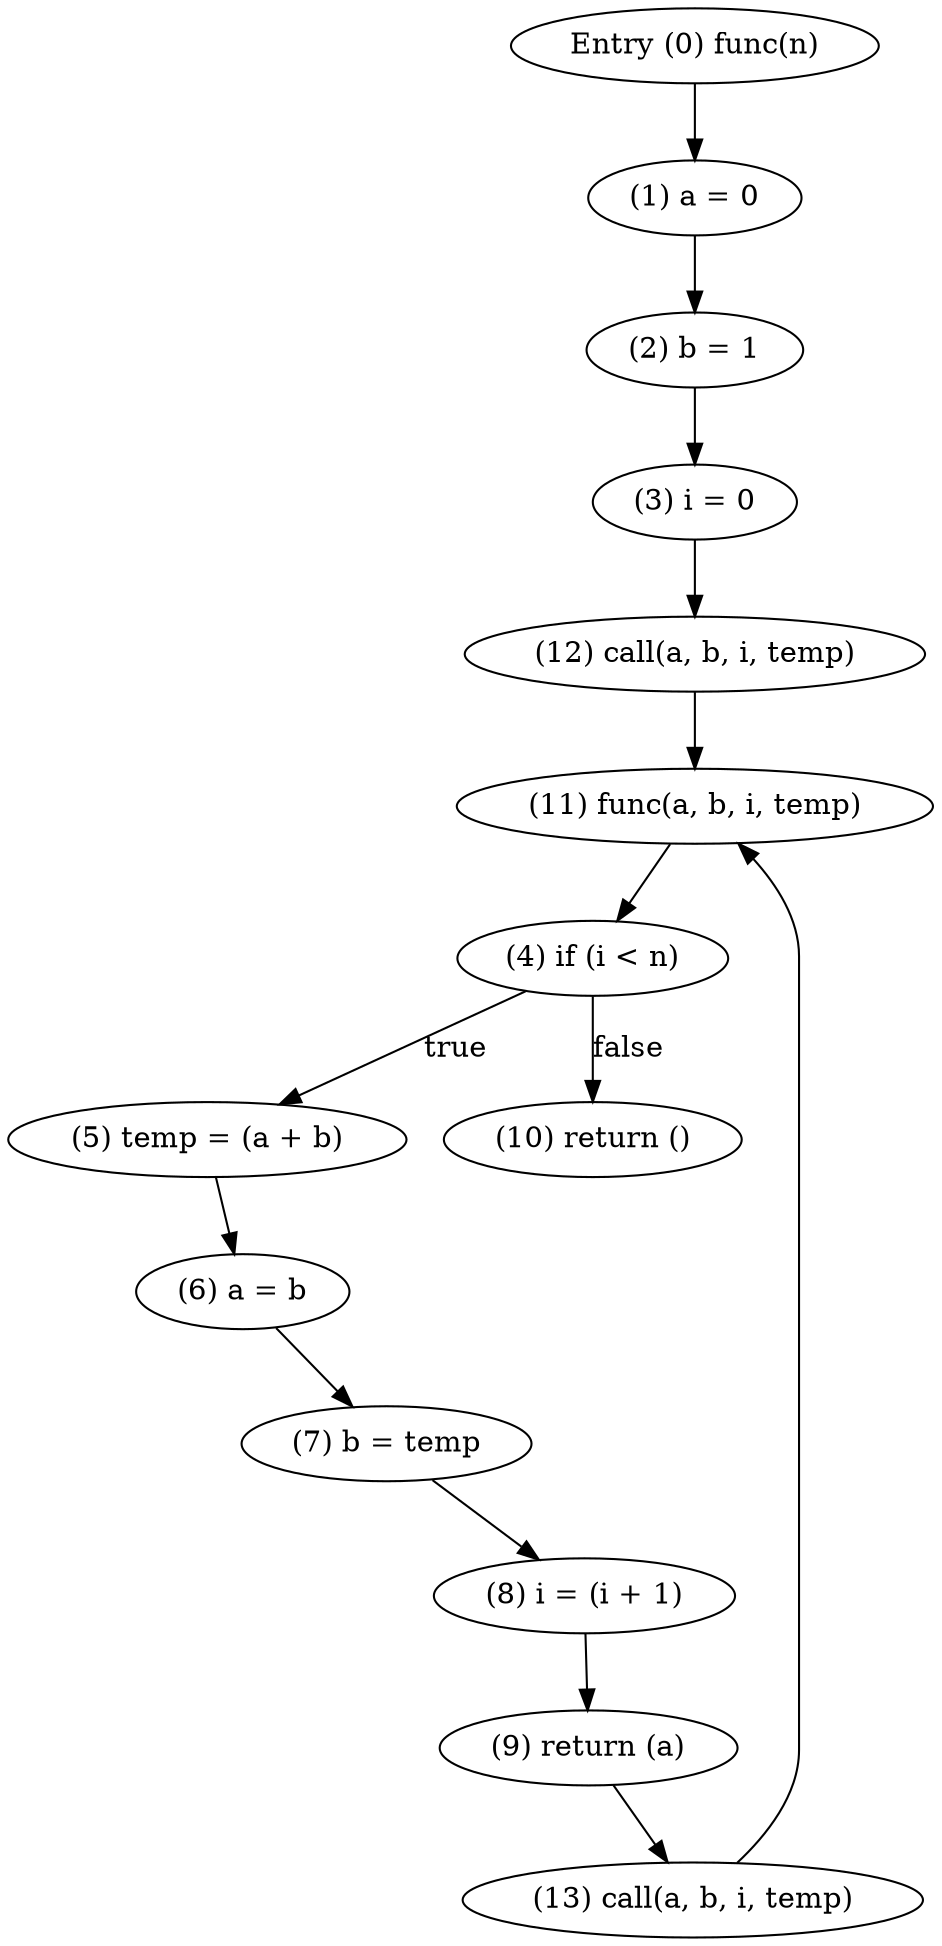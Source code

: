 digraph {
    0 [ label = "Entry (0) func(n)" ]
    1 [ label = "(1) a = 0" ]
    2 [ label = "(2) b = 1" ]
    3 [ label = "(3) i = 0" ]
    4 [ label = "(4) if (i < n)" ]
    5 [ label = "(5) temp = (a + b)" ]
    6 [ label = "(6) a = b" ]
    7 [ label = "(7) b = temp" ]
    8 [ label = "(8) i = (i + 1)" ]
    9 [ label = "(9) return (a)" ]
    10 [ label = "(10) return ()" ]
    11 [ label = "(11) func(a, b, i, temp)" ]
    12 [ label = "(12) call(a, b, i, temp)" ]
    13 [ label = "(13) call(a, b, i, temp)" ]
    0 -> 1 [ label = "" ]
    1 -> 2 [ label = "" ]
    2 -> 3 [ label = "" ]
    3 -> 12 [ label = "" ]
    4 -> 10 [ label = "false" ]
    4 -> 5 [ label = "true" ]
    5 -> 6 [ label = "" ]
    6 -> 7 [ label = "" ]
    7 -> 8 [ label = "" ]
    8 -> 9 [ label = "" ]
    9 -> 13 [ label = "" ]
    11 -> 4 [ label = "" ]
    12 -> 11 [ label = "" ]
    13 -> 11 [ label = "" ]
}
